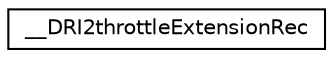digraph "Graphe hiérarchique des classes"
{
  edge [fontname="Helvetica",fontsize="10",labelfontname="Helvetica",labelfontsize="10"];
  node [fontname="Helvetica",fontsize="10",shape=record];
  rankdir="LR";
  Node1 [label="__DRI2throttleExtensionRec",height=0.2,width=0.4,color="black", fillcolor="white", style="filled",URL="$struct_____d_r_i2throttle_extension_rec.html"];
}

